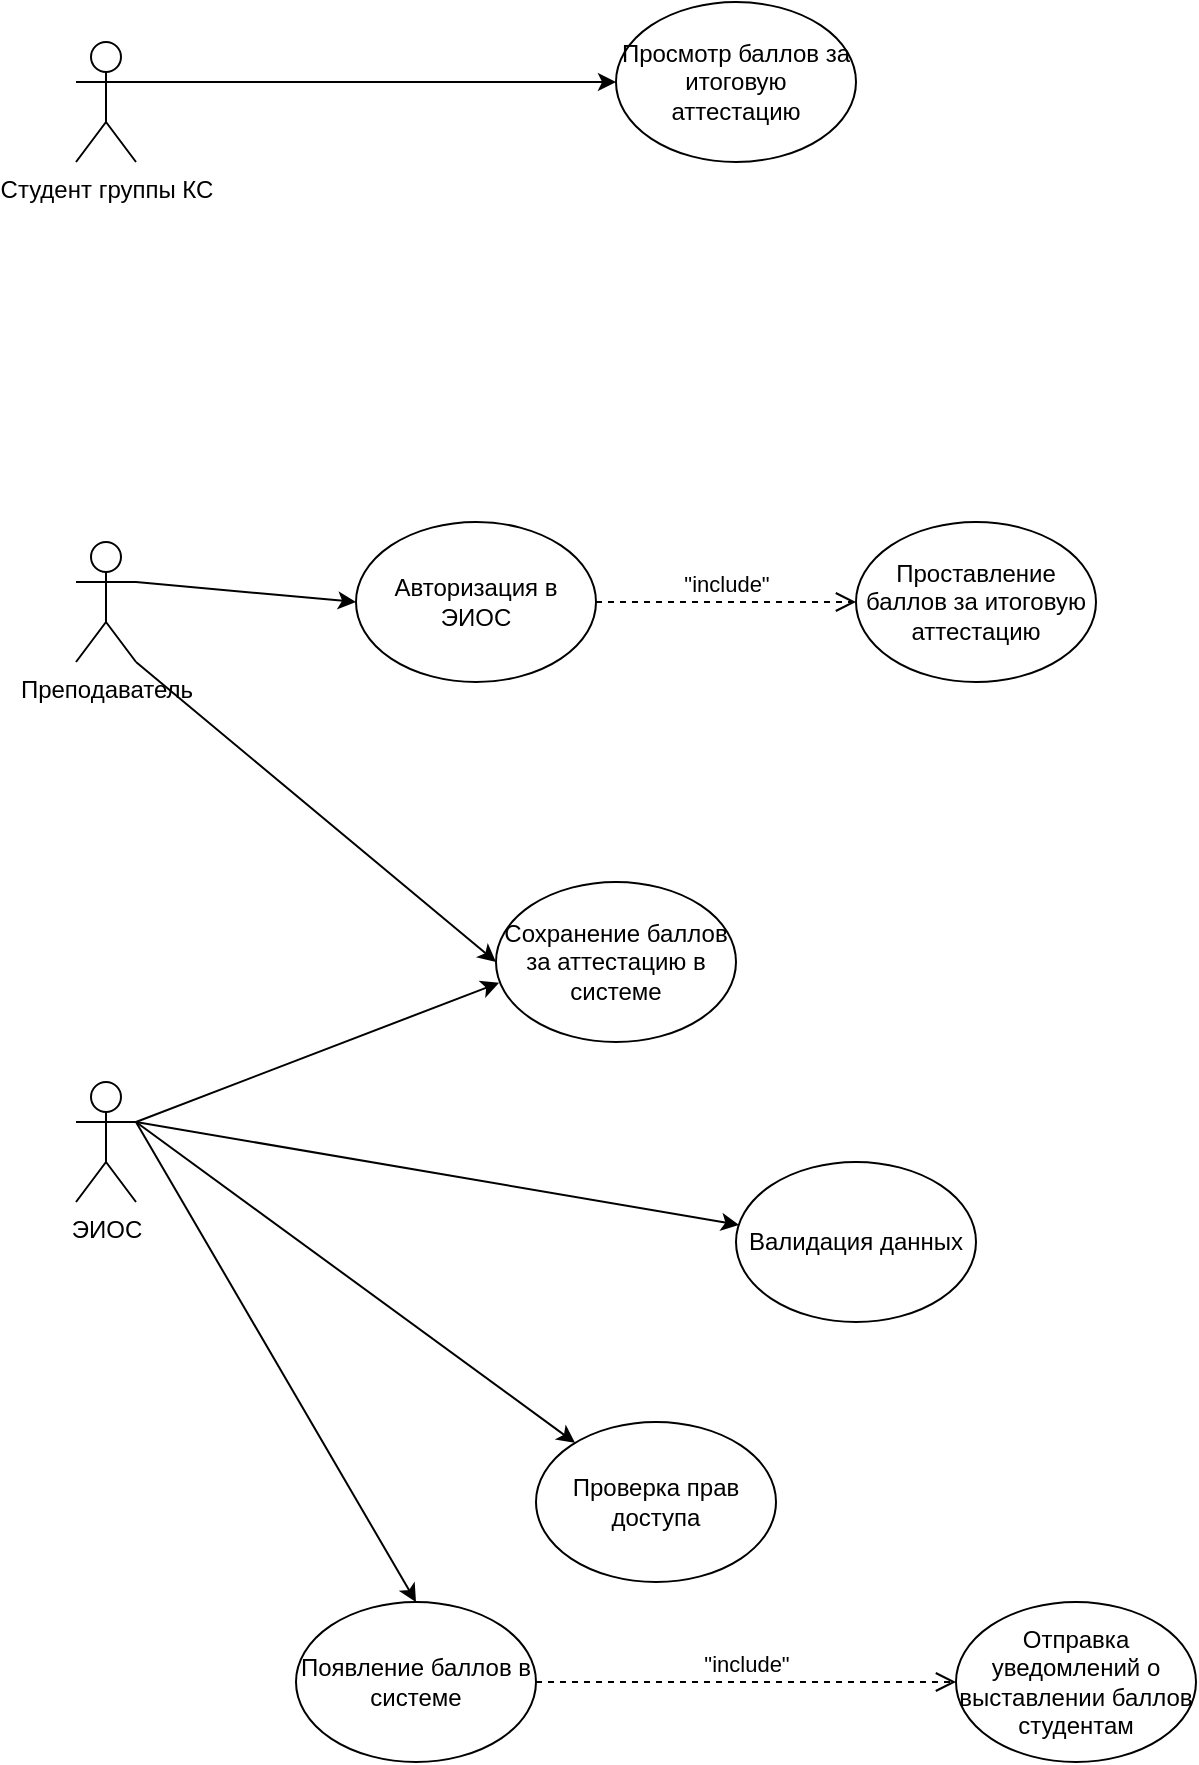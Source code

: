 <mxfile version="24.7.8">
  <diagram name="Страница — 1" id="Qv9MA0KSPRMU7oamAm58">
    <mxGraphModel dx="1509" dy="888" grid="1" gridSize="10" guides="1" tooltips="1" connect="1" arrows="1" fold="1" page="1" pageScale="1" pageWidth="1654" pageHeight="1169" math="0" shadow="0">
      <root>
        <mxCell id="0" />
        <mxCell id="1" parent="0" />
        <mxCell id="8P-Foq_Pg2FKFGgfuWFN-4" value="Студент группы КС" style="shape=umlActor;verticalLabelPosition=bottom;verticalAlign=top;html=1;outlineConnect=0;" vertex="1" parent="1">
          <mxGeometry x="90" y="130" width="30" height="60" as="geometry" />
        </mxCell>
        <mxCell id="8P-Foq_Pg2FKFGgfuWFN-5" value="Преподаватель" style="shape=umlActor;verticalLabelPosition=bottom;verticalAlign=top;html=1;outlineConnect=0;" vertex="1" parent="1">
          <mxGeometry x="90" y="380" width="30" height="60" as="geometry" />
        </mxCell>
        <mxCell id="8P-Foq_Pg2FKFGgfuWFN-7" value="ЭИОС" style="shape=umlActor;verticalLabelPosition=bottom;verticalAlign=top;html=1;outlineConnect=0;" vertex="1" parent="1">
          <mxGeometry x="90" y="650" width="30" height="60" as="geometry" />
        </mxCell>
        <mxCell id="8P-Foq_Pg2FKFGgfuWFN-11" value="Просмотр баллов за итоговую аттестацию" style="ellipse;whiteSpace=wrap;html=1;" vertex="1" parent="1">
          <mxGeometry x="360" y="110" width="120" height="80" as="geometry" />
        </mxCell>
        <mxCell id="8P-Foq_Pg2FKFGgfuWFN-12" value="" style="endArrow=classic;html=1;rounded=0;exitX=1;exitY=0.333;exitDx=0;exitDy=0;exitPerimeter=0;entryX=0;entryY=0.5;entryDx=0;entryDy=0;" edge="1" parent="1" source="8P-Foq_Pg2FKFGgfuWFN-4" target="8P-Foq_Pg2FKFGgfuWFN-11">
          <mxGeometry width="50" height="50" relative="1" as="geometry">
            <mxPoint x="200" y="190" as="sourcePoint" />
            <mxPoint x="250" y="140" as="targetPoint" />
          </mxGeometry>
        </mxCell>
        <mxCell id="8P-Foq_Pg2FKFGgfuWFN-14" value="Авторизация в ЭИОС" style="ellipse;whiteSpace=wrap;html=1;" vertex="1" parent="1">
          <mxGeometry x="230" y="370" width="120" height="80" as="geometry" />
        </mxCell>
        <mxCell id="8P-Foq_Pg2FKFGgfuWFN-15" value="" style="endArrow=classic;html=1;rounded=0;exitX=1;exitY=0.333;exitDx=0;exitDy=0;exitPerimeter=0;entryX=0;entryY=0.5;entryDx=0;entryDy=0;" edge="1" parent="1" source="8P-Foq_Pg2FKFGgfuWFN-5" target="8P-Foq_Pg2FKFGgfuWFN-14">
          <mxGeometry width="50" height="50" relative="1" as="geometry">
            <mxPoint x="150" y="430" as="sourcePoint" />
            <mxPoint x="200" y="380" as="targetPoint" />
          </mxGeometry>
        </mxCell>
        <mxCell id="8P-Foq_Pg2FKFGgfuWFN-16" value="&quot;include&quot;" style="html=1;verticalAlign=bottom;endArrow=open;dashed=1;endSize=8;curved=0;rounded=0;exitX=1;exitY=0.5;exitDx=0;exitDy=0;" edge="1" parent="1" source="8P-Foq_Pg2FKFGgfuWFN-14">
          <mxGeometry relative="1" as="geometry">
            <mxPoint x="450" y="420" as="sourcePoint" />
            <mxPoint x="480" y="410" as="targetPoint" />
          </mxGeometry>
        </mxCell>
        <mxCell id="8P-Foq_Pg2FKFGgfuWFN-18" value="Проставление баллов за итоговую аттестацию" style="ellipse;whiteSpace=wrap;html=1;" vertex="1" parent="1">
          <mxGeometry x="480" y="370" width="120" height="80" as="geometry" />
        </mxCell>
        <mxCell id="8P-Foq_Pg2FKFGgfuWFN-19" value="Сохранение баллов за аттестацию в системе" style="ellipse;whiteSpace=wrap;html=1;" vertex="1" parent="1">
          <mxGeometry x="300" y="550" width="120" height="80" as="geometry" />
        </mxCell>
        <mxCell id="8P-Foq_Pg2FKFGgfuWFN-20" value="" style="endArrow=classic;html=1;rounded=0;exitX=1;exitY=1;exitDx=0;exitDy=0;exitPerimeter=0;entryX=0;entryY=0.5;entryDx=0;entryDy=0;" edge="1" parent="1" source="8P-Foq_Pg2FKFGgfuWFN-5" target="8P-Foq_Pg2FKFGgfuWFN-19">
          <mxGeometry width="50" height="50" relative="1" as="geometry">
            <mxPoint x="640" y="490" as="sourcePoint" />
            <mxPoint x="690" y="440" as="targetPoint" />
          </mxGeometry>
        </mxCell>
        <mxCell id="8P-Foq_Pg2FKFGgfuWFN-21" value="Валидация данных" style="ellipse;whiteSpace=wrap;html=1;" vertex="1" parent="1">
          <mxGeometry x="420" y="690" width="120" height="80" as="geometry" />
        </mxCell>
        <mxCell id="8P-Foq_Pg2FKFGgfuWFN-22" value="" style="endArrow=classic;html=1;rounded=0;entryX=0.013;entryY=0.63;entryDx=0;entryDy=0;entryPerimeter=0;" edge="1" parent="1" target="8P-Foq_Pg2FKFGgfuWFN-19">
          <mxGeometry width="50" height="50" relative="1" as="geometry">
            <mxPoint x="120" y="670" as="sourcePoint" />
            <mxPoint x="170" y="620" as="targetPoint" />
          </mxGeometry>
        </mxCell>
        <mxCell id="8P-Foq_Pg2FKFGgfuWFN-23" value="" style="endArrow=classic;html=1;rounded=0;entryX=0.013;entryY=0.393;entryDx=0;entryDy=0;entryPerimeter=0;" edge="1" parent="1" target="8P-Foq_Pg2FKFGgfuWFN-21">
          <mxGeometry width="50" height="50" relative="1" as="geometry">
            <mxPoint x="120" y="670" as="sourcePoint" />
            <mxPoint x="220" y="660" as="targetPoint" />
          </mxGeometry>
        </mxCell>
        <mxCell id="8P-Foq_Pg2FKFGgfuWFN-24" value="Проверка прав доступа" style="ellipse;whiteSpace=wrap;html=1;" vertex="1" parent="1">
          <mxGeometry x="320" y="820" width="120" height="80" as="geometry" />
        </mxCell>
        <mxCell id="8P-Foq_Pg2FKFGgfuWFN-25" value="" style="endArrow=classic;html=1;rounded=0;exitX=1;exitY=0.333;exitDx=0;exitDy=0;exitPerimeter=0;" edge="1" parent="1" source="8P-Foq_Pg2FKFGgfuWFN-7" target="8P-Foq_Pg2FKFGgfuWFN-24">
          <mxGeometry width="50" height="50" relative="1" as="geometry">
            <mxPoint x="170" y="770" as="sourcePoint" />
            <mxPoint x="220" y="720" as="targetPoint" />
          </mxGeometry>
        </mxCell>
        <mxCell id="8P-Foq_Pg2FKFGgfuWFN-26" value="Появление баллов в системе" style="ellipse;whiteSpace=wrap;html=1;" vertex="1" parent="1">
          <mxGeometry x="200" y="910" width="120" height="80" as="geometry" />
        </mxCell>
        <mxCell id="8P-Foq_Pg2FKFGgfuWFN-27" value="" style="endArrow=classic;html=1;rounded=0;exitX=1;exitY=0.333;exitDx=0;exitDy=0;exitPerimeter=0;entryX=0.5;entryY=0;entryDx=0;entryDy=0;" edge="1" parent="1" source="8P-Foq_Pg2FKFGgfuWFN-7" target="8P-Foq_Pg2FKFGgfuWFN-26">
          <mxGeometry width="50" height="50" relative="1" as="geometry">
            <mxPoint x="120" y="810" as="sourcePoint" />
            <mxPoint x="170" y="760" as="targetPoint" />
          </mxGeometry>
        </mxCell>
        <mxCell id="8P-Foq_Pg2FKFGgfuWFN-28" value="&quot;include&quot;" style="html=1;verticalAlign=bottom;endArrow=open;dashed=1;endSize=8;curved=0;rounded=0;" edge="1" parent="1" source="8P-Foq_Pg2FKFGgfuWFN-26">
          <mxGeometry relative="1" as="geometry">
            <mxPoint x="410" y="1020" as="sourcePoint" />
            <mxPoint x="530" y="950" as="targetPoint" />
          </mxGeometry>
        </mxCell>
        <mxCell id="8P-Foq_Pg2FKFGgfuWFN-29" value="Отправка уведомлений о выставлении баллов студентам" style="ellipse;whiteSpace=wrap;html=1;" vertex="1" parent="1">
          <mxGeometry x="530" y="910" width="120" height="80" as="geometry" />
        </mxCell>
      </root>
    </mxGraphModel>
  </diagram>
</mxfile>
